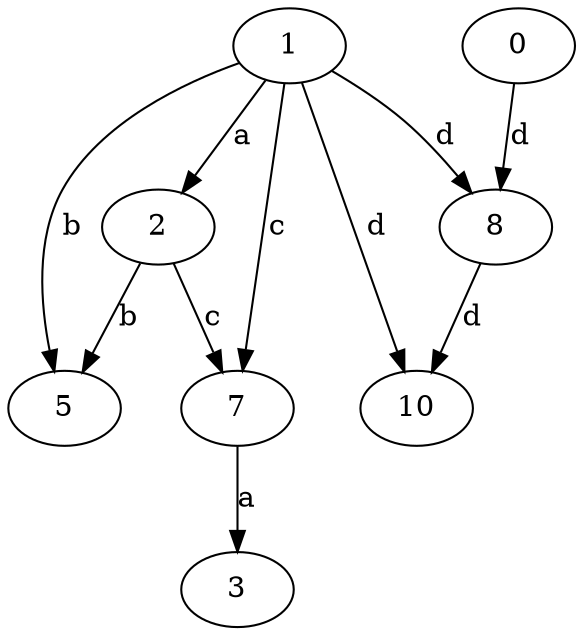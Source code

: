 strict digraph  {
1;
2;
0;
3;
5;
7;
8;
10;
1 -> 2  [label=a];
1 -> 5  [label=b];
1 -> 7  [label=c];
1 -> 8  [label=d];
1 -> 10  [label=d];
2 -> 5  [label=b];
2 -> 7  [label=c];
0 -> 8  [label=d];
7 -> 3  [label=a];
8 -> 10  [label=d];
}

